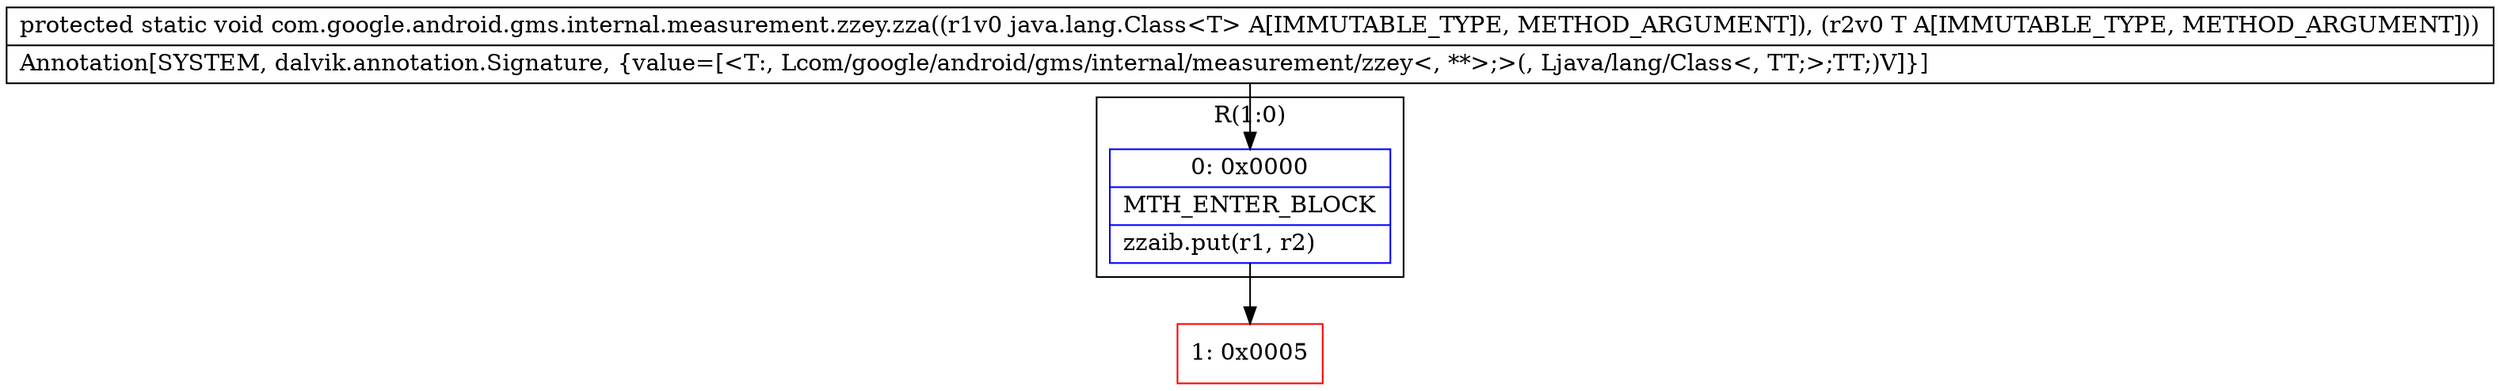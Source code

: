 digraph "CFG forcom.google.android.gms.internal.measurement.zzey.zza(Ljava\/lang\/Class;Lcom\/google\/android\/gms\/internal\/measurement\/zzey;)V" {
subgraph cluster_Region_1122231649 {
label = "R(1:0)";
node [shape=record,color=blue];
Node_0 [shape=record,label="{0\:\ 0x0000|MTH_ENTER_BLOCK\l|zzaib.put(r1, r2)\l}"];
}
Node_1 [shape=record,color=red,label="{1\:\ 0x0005}"];
MethodNode[shape=record,label="{protected static void com.google.android.gms.internal.measurement.zzey.zza((r1v0 java.lang.Class\<T\> A[IMMUTABLE_TYPE, METHOD_ARGUMENT]), (r2v0 T A[IMMUTABLE_TYPE, METHOD_ARGUMENT]))  | Annotation[SYSTEM, dalvik.annotation.Signature, \{value=[\<T:, Lcom\/google\/android\/gms\/internal\/measurement\/zzey\<, **\>;\>(, Ljava\/lang\/Class\<, TT;\>;TT;)V]\}]\l}"];
MethodNode -> Node_0;
Node_0 -> Node_1;
}

